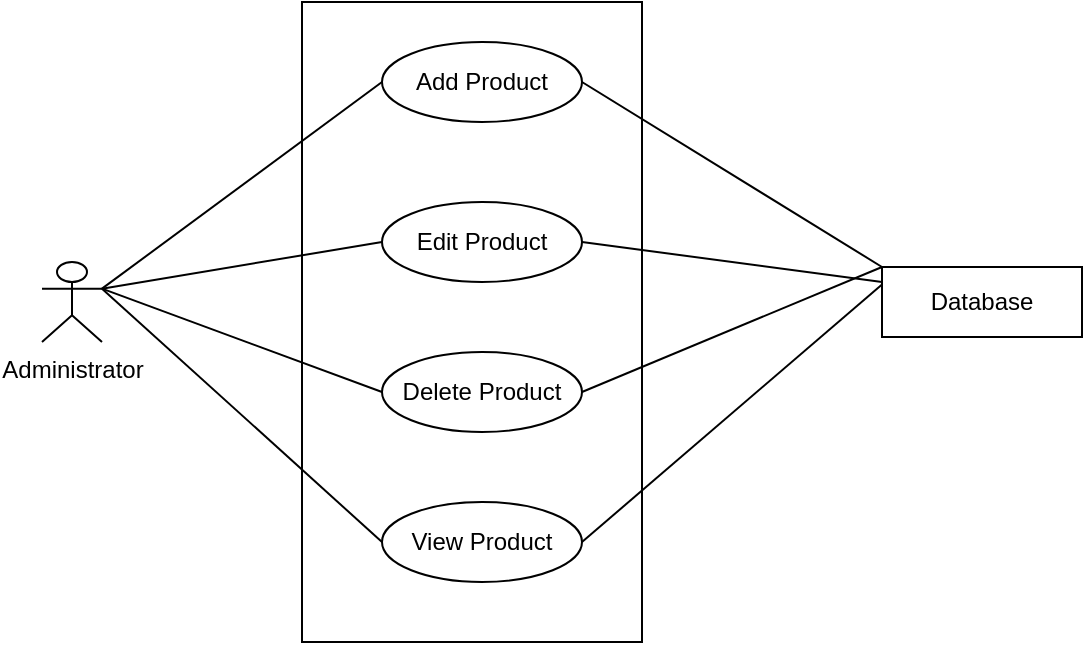<mxfile>
    <diagram id="RdMPhUADMW9yh7Q3exNe" name="Page-1">
        <mxGraphModel dx="868" dy="470" grid="1" gridSize="10" guides="1" tooltips="1" connect="1" arrows="1" fold="1" page="1" pageScale="1" pageWidth="850" pageHeight="1100" math="0" shadow="0">
            <root>
                <mxCell id="0"/>
                <mxCell id="1" parent="0"/>
                <mxCell id="2" value="" style="rounded=0;whiteSpace=wrap;html=1;" parent="1" vertex="1">
                    <mxGeometry x="290" y="70" width="170" height="320" as="geometry"/>
                </mxCell>
                <mxCell id="15" style="edgeStyle=none;html=1;exitX=1;exitY=0.5;exitDx=0;exitDy=0;entryX=0;entryY=0;entryDx=0;entryDy=0;endArrow=none;endFill=0;" parent="1" source="3" target="14" edge="1">
                    <mxGeometry relative="1" as="geometry"/>
                </mxCell>
                <mxCell id="3" value="Add Product" style="ellipse;whiteSpace=wrap;html=1;" parent="1" vertex="1">
                    <mxGeometry x="330" y="90" width="100" height="40" as="geometry"/>
                </mxCell>
                <mxCell id="21" style="edgeStyle=none;html=1;exitX=1;exitY=0.5;exitDx=0;exitDy=0;entryX=0;entryY=0.25;entryDx=0;entryDy=0;endArrow=none;endFill=0;" parent="1" source="4" target="14" edge="1">
                    <mxGeometry relative="1" as="geometry"/>
                </mxCell>
                <mxCell id="4" value="View Product" style="ellipse;whiteSpace=wrap;html=1;" parent="1" vertex="1">
                    <mxGeometry x="330" y="320" width="100" height="40" as="geometry"/>
                </mxCell>
                <mxCell id="17" style="edgeStyle=none;html=1;exitX=1;exitY=0.5;exitDx=0;exitDy=0;entryX=0;entryY=0;entryDx=0;entryDy=0;endArrow=none;endFill=0;" parent="1" source="5" target="14" edge="1">
                    <mxGeometry relative="1" as="geometry"/>
                </mxCell>
                <mxCell id="5" value="Delete Product" style="ellipse;whiteSpace=wrap;html=1;" parent="1" vertex="1">
                    <mxGeometry x="330" y="245" width="100" height="40" as="geometry"/>
                </mxCell>
                <mxCell id="16" style="edgeStyle=none;html=1;exitX=1;exitY=0.5;exitDx=0;exitDy=0;endArrow=none;endFill=0;" parent="1" source="6" edge="1">
                    <mxGeometry relative="1" as="geometry">
                        <mxPoint x="580" y="210" as="targetPoint"/>
                    </mxGeometry>
                </mxCell>
                <mxCell id="6" value="Edit Product" style="ellipse;whiteSpace=wrap;html=1;" parent="1" vertex="1">
                    <mxGeometry x="330" y="170" width="100" height="40" as="geometry"/>
                </mxCell>
                <mxCell id="9" style="edgeStyle=none;html=1;exitX=1;exitY=0.333;exitDx=0;exitDy=0;exitPerimeter=0;entryX=0;entryY=0.5;entryDx=0;entryDy=0;endArrow=none;endFill=0;" parent="1" target="3" edge="1">
                    <mxGeometry relative="1" as="geometry">
                        <mxPoint x="190" y="213.333" as="sourcePoint"/>
                    </mxGeometry>
                </mxCell>
                <mxCell id="11" style="edgeStyle=none;html=1;exitX=1;exitY=0.333;exitDx=0;exitDy=0;exitPerimeter=0;entryX=0;entryY=0.5;entryDx=0;entryDy=0;endArrow=none;endFill=0;" parent="1" target="6" edge="1">
                    <mxGeometry relative="1" as="geometry">
                        <mxPoint x="190" y="213.333" as="sourcePoint"/>
                    </mxGeometry>
                </mxCell>
                <mxCell id="12" style="edgeStyle=none;html=1;exitX=1;exitY=0.333;exitDx=0;exitDy=0;exitPerimeter=0;entryX=0;entryY=0.5;entryDx=0;entryDy=0;endArrow=none;endFill=0;" parent="1" target="5" edge="1">
                    <mxGeometry relative="1" as="geometry">
                        <mxPoint x="190" y="213.333" as="sourcePoint"/>
                    </mxGeometry>
                </mxCell>
                <mxCell id="13" style="edgeStyle=none;html=1;exitX=1;exitY=0.333;exitDx=0;exitDy=0;exitPerimeter=0;entryX=0;entryY=0.5;entryDx=0;entryDy=0;endArrow=none;endFill=0;" parent="1" target="4" edge="1">
                    <mxGeometry relative="1" as="geometry">
                        <mxPoint x="190" y="213.333" as="sourcePoint"/>
                    </mxGeometry>
                </mxCell>
                <mxCell id="14" value="Database" style="rounded=0;whiteSpace=wrap;html=1;" parent="1" vertex="1">
                    <mxGeometry x="580" y="202.5" width="100" height="35" as="geometry"/>
                </mxCell>
                <mxCell id="32" value="Administrator" style="shape=umlActor;verticalLabelPosition=bottom;verticalAlign=top;html=1;outlineConnect=0;" vertex="1" parent="1">
                    <mxGeometry x="160" y="200" width="30" height="40" as="geometry"/>
                </mxCell>
            </root>
        </mxGraphModel>
    </diagram>
</mxfile>